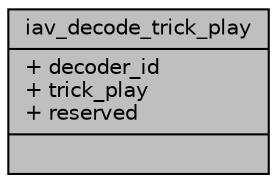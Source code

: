 digraph "iav_decode_trick_play"
{
 // INTERACTIVE_SVG=YES
 // LATEX_PDF_SIZE
  bgcolor="transparent";
  edge [fontname="Helvetica",fontsize="10",labelfontname="Helvetica",labelfontsize="10"];
  node [fontname="Helvetica",fontsize="10",shape=record];
  Node1 [label="{iav_decode_trick_play\n|+ decoder_id\l+ trick_play\l+ reserved\l|}",height=0.2,width=0.4,color="black", fillcolor="grey75", style="filled", fontcolor="black",tooltip=" "];
}
